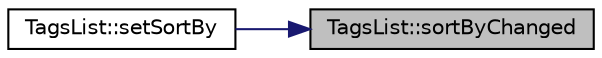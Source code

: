 digraph "TagsList::sortByChanged"
{
 // INTERACTIVE_SVG=YES
 // LATEX_PDF_SIZE
  edge [fontname="Helvetica",fontsize="10",labelfontname="Helvetica",labelfontsize="10"];
  node [fontname="Helvetica",fontsize="10",shape=record];
  rankdir="RL";
  Node245 [label="TagsList::sortByChanged",height=0.2,width=0.4,color="black", fillcolor="grey75", style="filled", fontcolor="black",tooltip=" "];
  Node245 -> Node246 [dir="back",color="midnightblue",fontsize="10",style="solid",fontname="Helvetica"];
  Node246 [label="TagsList::setSortBy",height=0.2,width=0.4,color="black", fillcolor="white", style="filled",URL="$class_tags_list.html#a92637ebdb14a2463774e69fe8902fae1",tooltip=" "];
}
